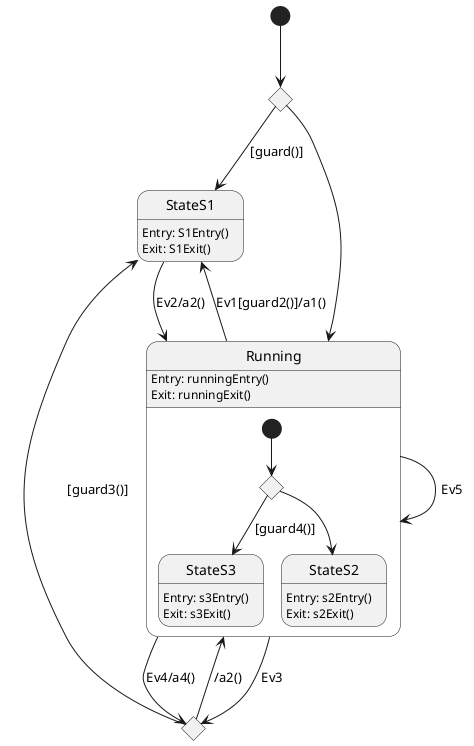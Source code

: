 
@startuml
state c1 <<choice>>
state c3 <<choice>>

[*] --> c1
c1 --> StateS1: [guard()]
c1 --> Running


state StateS1 {
    StateS1:Entry: S1Entry()
    StateS1:Exit: S1Exit()
}

state Running {
    state c2 <<choice>>
    [*] --> c2
    c2 --> StateS3: [guard4()]
    c2 --> StateS2
    Running:Entry: runningEntry()
    Running:Exit: runningExit()
    state StateS2 {
        StateS2:Entry: s2Entry()
        StateS2:Exit: s2Exit()

    }
    state StateS3 {
        StateS3:Entry: s3Entry()
        StateS3:Exit: s3Exit()

    }
}

Running --> Running: Ev5
Running --> c3: Ev4/a4()
c3 --> Running: /a2()
c3 --> StateS1: [guard3()]
Running --> c3: Ev3
Running --> StateS1: Ev1[guard2()]/a1()
StateS1 --> Running: Ev2/a2()
@enduml
